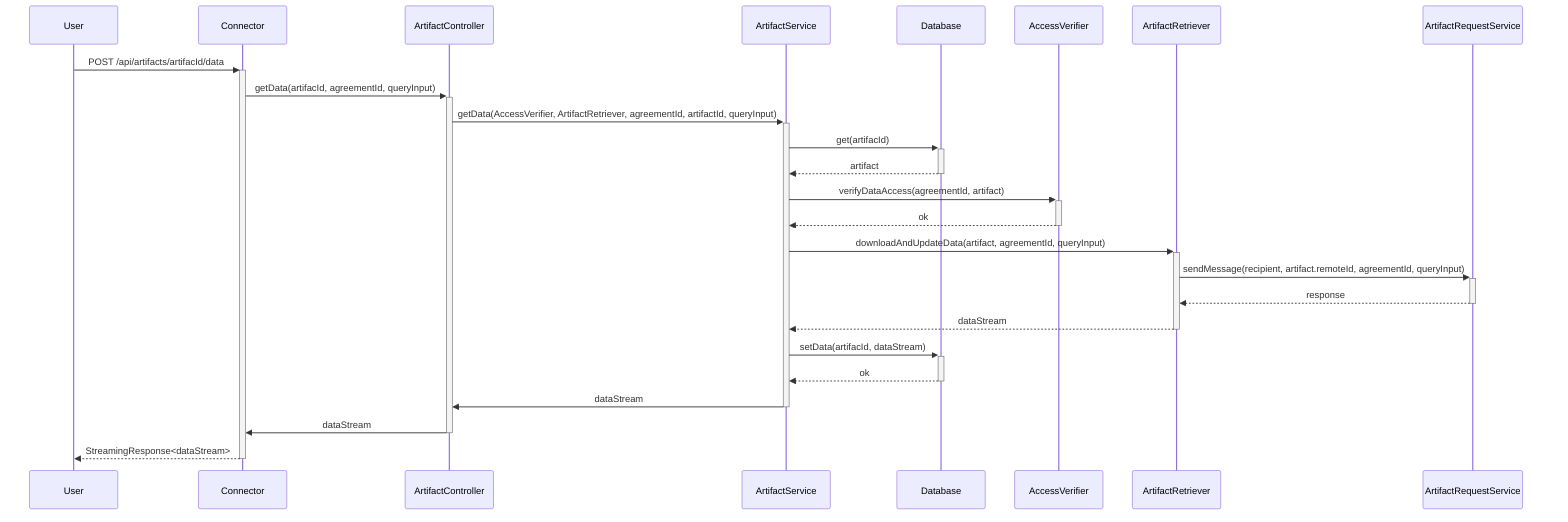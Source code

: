 sequenceDiagram
    User->>+Connector: POST /api/artifacts/artifacId/data
    Connector->>+ArtifactController: getData(artifacId, agreementId, queryInput)
    ArtifactController->>+ArtifactService: getData(AccessVerifier, ArtifactRetriever, agreementId, artifactId, queryInput)
    ArtifactService->>+Database: get(artifacId)
    Database-->>-ArtifactService: artifact
    ArtifactService->>+AccessVerifier: verifyDataAccess(agreementId, artifact)
    AccessVerifier-->>-ArtifactService: ok
    ArtifactService->>+ArtifactRetriever: downloadAndUpdateData(artifact, agreementId, queryInput)
    ArtifactRetriever->>+ArtifactRequestService: sendMessage(recipient, artifact.remoteId, agreementId, queryInput)
    ArtifactRequestService-->>-ArtifactRetriever: response
    ArtifactRetriever-->>-ArtifactService: dataStream
    ArtifactService->>+Database: setData(artifacId, dataStream)
    Database-->>-ArtifactService: ok
    ArtifactService->>-ArtifactController: dataStream
    ArtifactController->>-Connector: dataStream
    Connector-->>-User: StreamingResponse<dataStream>
